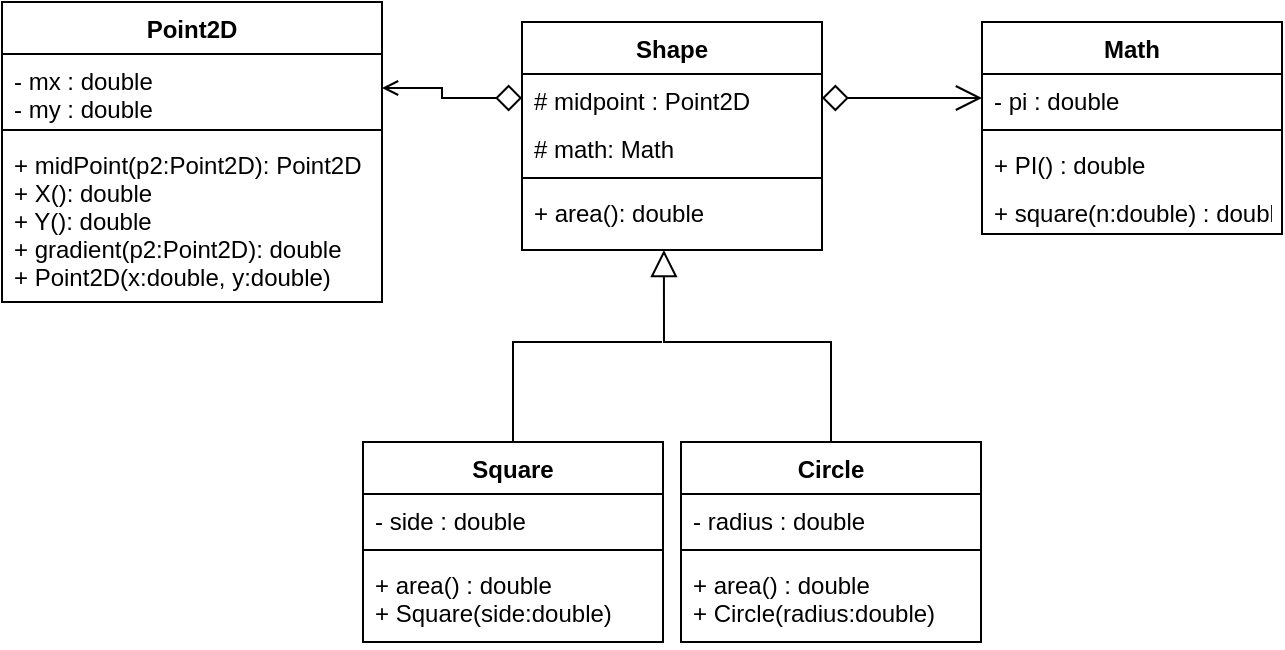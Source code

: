 <mxfile version="13.3.5" type="device"><diagram id="0SK0jSalUKkQr8xPN-dT" name="Page-1"><mxGraphModel dx="1662" dy="713" grid="1" gridSize="10" guides="1" tooltips="1" connect="1" arrows="1" fold="1" page="1" pageScale="1" pageWidth="827" pageHeight="1169" math="0" shadow="0"><root><mxCell id="0"/><mxCell id="1" parent="0"/><mxCell id="uIeyRvnbvaNR6E0Hqlp0-1" value="Point2D" style="swimlane;fontStyle=1;align=center;verticalAlign=top;childLayout=stackLayout;horizontal=1;startSize=26;horizontalStack=0;resizeParent=1;resizeParentMax=0;resizeLast=0;collapsible=1;marginBottom=0;" parent="1" vertex="1"><mxGeometry x="20" y="10" width="190" height="150" as="geometry"/></mxCell><mxCell id="uIeyRvnbvaNR6E0Hqlp0-2" value="- mx : double&#10;- my : double" style="text;strokeColor=none;fillColor=none;align=left;verticalAlign=top;spacingLeft=4;spacingRight=4;overflow=hidden;rotatable=0;points=[[0,0.5],[1,0.5]];portConstraint=eastwest;" parent="uIeyRvnbvaNR6E0Hqlp0-1" vertex="1"><mxGeometry y="26" width="190" height="34" as="geometry"/></mxCell><mxCell id="uIeyRvnbvaNR6E0Hqlp0-3" value="" style="line;strokeWidth=1;fillColor=none;align=left;verticalAlign=middle;spacingTop=-1;spacingLeft=3;spacingRight=3;rotatable=0;labelPosition=right;points=[];portConstraint=eastwest;" parent="uIeyRvnbvaNR6E0Hqlp0-1" vertex="1"><mxGeometry y="60" width="190" height="8" as="geometry"/></mxCell><mxCell id="uIeyRvnbvaNR6E0Hqlp0-4" value="+ midPoint(p2:Point2D): Point2D&#10;+ X(): double&#10;+ Y(): double&#10;+ gradient(p2:Point2D): double&#10;+ Point2D(x:double, y:double)" style="text;strokeColor=none;fillColor=none;align=left;verticalAlign=top;spacingLeft=4;spacingRight=4;overflow=hidden;rotatable=0;points=[[0,0.5],[1,0.5]];portConstraint=eastwest;" parent="uIeyRvnbvaNR6E0Hqlp0-1" vertex="1"><mxGeometry y="68" width="190" height="82" as="geometry"/></mxCell><mxCell id="N7ruHprP6xzbn7uHmkPZ-13" style="edgeStyle=orthogonalEdgeStyle;rounded=0;orthogonalLoop=1;jettySize=auto;html=1;exitX=0.5;exitY=0;exitDx=0;exitDy=0;entryX=0.473;entryY=1;entryDx=0;entryDy=0;entryPerimeter=0;endArrow=block;endFill=0;endSize=11;" parent="1" source="N7ruHprP6xzbn7uHmkPZ-9" target="N7ruHprP6xzbn7uHmkPZ-8" edge="1"><mxGeometry relative="1" as="geometry"><Array as="points"><mxPoint x="435" y="180"/><mxPoint x="351" y="180"/></Array></mxGeometry></mxCell><mxCell id="N7ruHprP6xzbn7uHmkPZ-5" value="Shape" style="swimlane;fontStyle=1;align=center;verticalAlign=top;childLayout=stackLayout;horizontal=1;startSize=26;horizontalStack=0;resizeParent=1;resizeParentMax=0;resizeLast=0;collapsible=1;marginBottom=0;" parent="1" vertex="1"><mxGeometry x="280" y="20" width="150" height="114" as="geometry"/></mxCell><mxCell id="N7ruHprP6xzbn7uHmkPZ-6" value="# midpoint : Point2D" style="text;strokeColor=none;fillColor=none;align=left;verticalAlign=top;spacingLeft=4;spacingRight=4;overflow=hidden;rotatable=0;points=[[0,0.5],[1,0.5]];portConstraint=eastwest;" parent="N7ruHprP6xzbn7uHmkPZ-5" vertex="1"><mxGeometry y="26" width="150" height="24" as="geometry"/></mxCell><mxCell id="Eq0xXEbdYXCECb4GJMDa-1" value="# math: Math" style="text;strokeColor=none;fillColor=none;align=left;verticalAlign=top;spacingLeft=4;spacingRight=4;overflow=hidden;rotatable=0;points=[[0,0.5],[1,0.5]];portConstraint=eastwest;" vertex="1" parent="N7ruHprP6xzbn7uHmkPZ-5"><mxGeometry y="50" width="150" height="24" as="geometry"/></mxCell><mxCell id="N7ruHprP6xzbn7uHmkPZ-7" value="" style="line;strokeWidth=1;fillColor=none;align=left;verticalAlign=middle;spacingTop=-1;spacingLeft=3;spacingRight=3;rotatable=0;labelPosition=right;points=[];portConstraint=eastwest;" parent="N7ruHprP6xzbn7uHmkPZ-5" vertex="1"><mxGeometry y="74" width="150" height="8" as="geometry"/></mxCell><mxCell id="N7ruHprP6xzbn7uHmkPZ-8" value="+ area(): double" style="text;strokeColor=none;fillColor=none;align=left;verticalAlign=top;spacingLeft=4;spacingRight=4;overflow=hidden;rotatable=0;points=[[0,0.5],[1,0.5]];portConstraint=eastwest;" parent="N7ruHprP6xzbn7uHmkPZ-5" vertex="1"><mxGeometry y="82" width="150" height="32" as="geometry"/></mxCell><mxCell id="N7ruHprP6xzbn7uHmkPZ-15" value="Math" style="swimlane;fontStyle=1;align=center;verticalAlign=top;childLayout=stackLayout;horizontal=1;startSize=26;horizontalStack=0;resizeParent=1;resizeParentMax=0;resizeLast=0;collapsible=1;marginBottom=0;" parent="1" vertex="1"><mxGeometry x="510" y="20" width="150" height="106" as="geometry"/></mxCell><mxCell id="N7ruHprP6xzbn7uHmkPZ-16" value="- pi : double" style="text;strokeColor=none;fillColor=none;align=left;verticalAlign=top;spacingLeft=4;spacingRight=4;overflow=hidden;rotatable=0;points=[[0,0.5],[1,0.5]];portConstraint=eastwest;" parent="N7ruHprP6xzbn7uHmkPZ-15" vertex="1"><mxGeometry y="26" width="150" height="24" as="geometry"/></mxCell><mxCell id="N7ruHprP6xzbn7uHmkPZ-17" value="" style="line;strokeWidth=1;fillColor=none;align=left;verticalAlign=middle;spacingTop=-1;spacingLeft=3;spacingRight=3;rotatable=0;labelPosition=right;points=[];portConstraint=eastwest;" parent="N7ruHprP6xzbn7uHmkPZ-15" vertex="1"><mxGeometry y="50" width="150" height="8" as="geometry"/></mxCell><mxCell id="N7ruHprP6xzbn7uHmkPZ-27" value="+ PI() : double" style="text;strokeColor=none;fillColor=none;align=left;verticalAlign=top;spacingLeft=4;spacingRight=4;overflow=hidden;rotatable=0;points=[[0,0.5],[1,0.5]];portConstraint=eastwest;" parent="N7ruHprP6xzbn7uHmkPZ-15" vertex="1"><mxGeometry y="58" width="150" height="24" as="geometry"/></mxCell><mxCell id="KdpGU5ZXh0T-h0IjHKzs-1" value="+ square(n:double) : double" style="text;strokeColor=none;fillColor=none;align=left;verticalAlign=top;spacingLeft=4;spacingRight=4;overflow=hidden;rotatable=0;points=[[0,0.5],[1,0.5]];portConstraint=eastwest;" parent="N7ruHprP6xzbn7uHmkPZ-15" vertex="1"><mxGeometry y="82" width="150" height="24" as="geometry"/></mxCell><mxCell id="N7ruHprP6xzbn7uHmkPZ-26" style="edgeStyle=orthogonalEdgeStyle;rounded=0;orthogonalLoop=1;jettySize=auto;html=1;exitX=1;exitY=0.5;exitDx=0;exitDy=0;endArrow=open;endFill=0;endSize=11;startArrow=diamond;startFill=0;startSize=11;" parent="1" source="N7ruHprP6xzbn7uHmkPZ-6" target="N7ruHprP6xzbn7uHmkPZ-16" edge="1"><mxGeometry relative="1" as="geometry"/></mxCell><mxCell id="N7ruHprP6xzbn7uHmkPZ-34" style="edgeStyle=orthogonalEdgeStyle;rounded=0;orthogonalLoop=1;jettySize=auto;html=1;exitX=1;exitY=0.5;exitDx=0;exitDy=0;entryX=0;entryY=0.5;entryDx=0;entryDy=0;endArrow=diamond;endFill=0;endSize=11;startArrow=open;startFill=0;" parent="1" source="uIeyRvnbvaNR6E0Hqlp0-2" target="N7ruHprP6xzbn7uHmkPZ-6" edge="1"><mxGeometry relative="1" as="geometry"/></mxCell><mxCell id="N7ruHprP6xzbn7uHmkPZ-9" value="Circle" style="swimlane;fontStyle=1;align=center;verticalAlign=top;childLayout=stackLayout;horizontal=1;startSize=26;horizontalStack=0;resizeParent=1;resizeParentMax=0;resizeLast=0;collapsible=1;marginBottom=0;" parent="1" vertex="1"><mxGeometry x="359.5" y="230" width="150" height="100" as="geometry"/></mxCell><mxCell id="N7ruHprP6xzbn7uHmkPZ-10" value="- radius : double" style="text;strokeColor=none;fillColor=none;align=left;verticalAlign=top;spacingLeft=4;spacingRight=4;overflow=hidden;rotatable=0;points=[[0,0.5],[1,0.5]];portConstraint=eastwest;" parent="N7ruHprP6xzbn7uHmkPZ-9" vertex="1"><mxGeometry y="26" width="150" height="24" as="geometry"/></mxCell><mxCell id="N7ruHprP6xzbn7uHmkPZ-11" value="" style="line;strokeWidth=1;fillColor=none;align=left;verticalAlign=middle;spacingTop=-1;spacingLeft=3;spacingRight=3;rotatable=0;labelPosition=right;points=[];portConstraint=eastwest;" parent="N7ruHprP6xzbn7uHmkPZ-9" vertex="1"><mxGeometry y="50" width="150" height="8" as="geometry"/></mxCell><mxCell id="N7ruHprP6xzbn7uHmkPZ-14" value="+ area() : double&#10;+ Circle(radius:double)" style="text;strokeColor=none;fillColor=none;align=left;verticalAlign=top;spacingLeft=4;spacingRight=4;overflow=hidden;rotatable=0;points=[[0,0.5],[1,0.5]];portConstraint=eastwest;" parent="N7ruHprP6xzbn7uHmkPZ-9" vertex="1"><mxGeometry y="58" width="150" height="42" as="geometry"/></mxCell><mxCell id="Eq0xXEbdYXCECb4GJMDa-2" style="edgeStyle=orthogonalEdgeStyle;rounded=0;orthogonalLoop=1;jettySize=auto;html=1;exitX=0.5;exitY=0;exitDx=0;exitDy=0;startArrow=none;startFill=0;startSize=11;endArrow=none;endFill=0;" edge="1" parent="1" source="N7ruHprP6xzbn7uHmkPZ-19"><mxGeometry relative="1" as="geometry"><mxPoint x="350" y="180" as="targetPoint"/><Array as="points"><mxPoint x="276" y="180"/><mxPoint x="350" y="180"/></Array></mxGeometry></mxCell><mxCell id="N7ruHprP6xzbn7uHmkPZ-19" value="Square" style="swimlane;fontStyle=1;align=center;verticalAlign=top;childLayout=stackLayout;horizontal=1;startSize=26;horizontalStack=0;resizeParent=1;resizeParentMax=0;resizeLast=0;collapsible=1;marginBottom=0;" parent="1" vertex="1"><mxGeometry x="200.5" y="230" width="150" height="100" as="geometry"/></mxCell><mxCell id="N7ruHprP6xzbn7uHmkPZ-20" value="- side : double" style="text;strokeColor=none;fillColor=none;align=left;verticalAlign=top;spacingLeft=4;spacingRight=4;overflow=hidden;rotatable=0;points=[[0,0.5],[1,0.5]];portConstraint=eastwest;" parent="N7ruHprP6xzbn7uHmkPZ-19" vertex="1"><mxGeometry y="26" width="150" height="24" as="geometry"/></mxCell><mxCell id="N7ruHprP6xzbn7uHmkPZ-21" value="" style="line;strokeWidth=1;fillColor=none;align=left;verticalAlign=middle;spacingTop=-1;spacingLeft=3;spacingRight=3;rotatable=0;labelPosition=right;points=[];portConstraint=eastwest;" parent="N7ruHprP6xzbn7uHmkPZ-19" vertex="1"><mxGeometry y="50" width="150" height="8" as="geometry"/></mxCell><mxCell id="N7ruHprP6xzbn7uHmkPZ-22" value="+ area() : double&#10;+ Square(side:double)" style="text;strokeColor=none;fillColor=none;align=left;verticalAlign=top;spacingLeft=4;spacingRight=4;overflow=hidden;rotatable=0;points=[[0,0.5],[1,0.5]];portConstraint=eastwest;" parent="N7ruHprP6xzbn7uHmkPZ-19" vertex="1"><mxGeometry y="58" width="150" height="42" as="geometry"/></mxCell></root></mxGraphModel></diagram></mxfile>